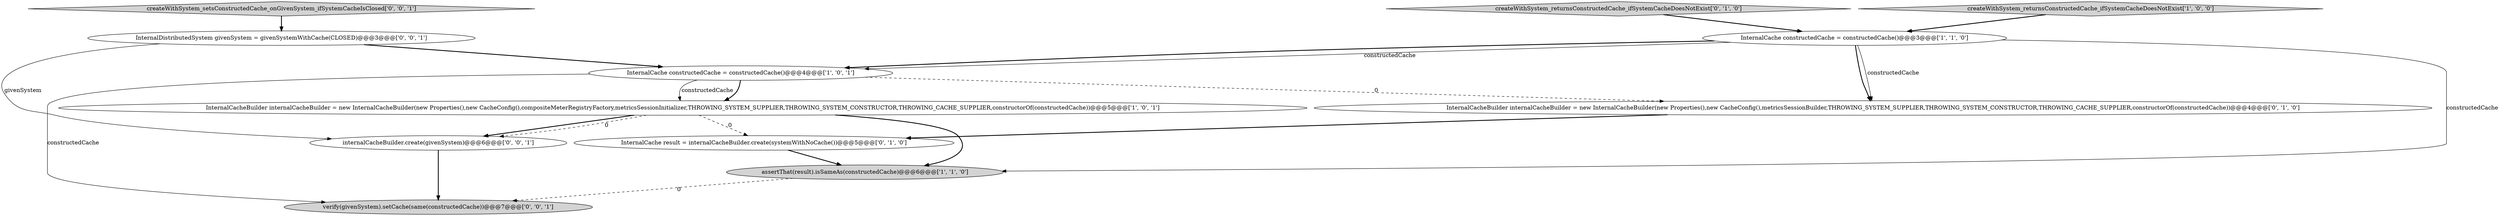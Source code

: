 digraph {
3 [style = filled, label = "InternalCache constructedCache = constructedCache()@@@4@@@['1', '0', '1']", fillcolor = white, shape = ellipse image = "AAA0AAABBB1BBB"];
6 [style = filled, label = "createWithSystem_returnsConstructedCache_ifSystemCacheDoesNotExist['0', '1', '0']", fillcolor = lightgray, shape = diamond image = "AAA0AAABBB2BBB"];
9 [style = filled, label = "createWithSystem_setsConstructedCache_onGivenSystem_ifSystemCacheIsClosed['0', '0', '1']", fillcolor = lightgray, shape = diamond image = "AAA0AAABBB3BBB"];
0 [style = filled, label = "assertThat(result).isSameAs(constructedCache)@@@6@@@['1', '1', '0']", fillcolor = lightgray, shape = ellipse image = "AAA0AAABBB1BBB"];
4 [style = filled, label = "createWithSystem_returnsConstructedCache_ifSystemCacheDoesNotExist['1', '0', '0']", fillcolor = lightgray, shape = diamond image = "AAA0AAABBB1BBB"];
1 [style = filled, label = "InternalCacheBuilder internalCacheBuilder = new InternalCacheBuilder(new Properties(),new CacheConfig(),compositeMeterRegistryFactory,metricsSessionInitializer,THROWING_SYSTEM_SUPPLIER,THROWING_SYSTEM_CONSTRUCTOR,THROWING_CACHE_SUPPLIER,constructorOf(constructedCache))@@@5@@@['1', '0', '1']", fillcolor = white, shape = ellipse image = "AAA0AAABBB1BBB"];
2 [style = filled, label = "InternalCache constructedCache = constructedCache()@@@3@@@['1', '1', '0']", fillcolor = white, shape = ellipse image = "AAA0AAABBB1BBB"];
11 [style = filled, label = "InternalDistributedSystem givenSystem = givenSystemWithCache(CLOSED)@@@3@@@['0', '0', '1']", fillcolor = white, shape = ellipse image = "AAA0AAABBB3BBB"];
7 [style = filled, label = "InternalCache result = internalCacheBuilder.create(systemWithNoCache())@@@5@@@['0', '1', '0']", fillcolor = white, shape = ellipse image = "AAA1AAABBB2BBB"];
10 [style = filled, label = "internalCacheBuilder.create(givenSystem)@@@6@@@['0', '0', '1']", fillcolor = white, shape = ellipse image = "AAA0AAABBB3BBB"];
5 [style = filled, label = "InternalCacheBuilder internalCacheBuilder = new InternalCacheBuilder(new Properties(),new CacheConfig(),metricsSessionBuilder,THROWING_SYSTEM_SUPPLIER,THROWING_SYSTEM_CONSTRUCTOR,THROWING_CACHE_SUPPLIER,constructorOf(constructedCache))@@@4@@@['0', '1', '0']", fillcolor = white, shape = ellipse image = "AAA1AAABBB2BBB"];
8 [style = filled, label = "verify(givenSystem).setCache(same(constructedCache))@@@7@@@['0', '0', '1']", fillcolor = lightgray, shape = ellipse image = "AAA0AAABBB3BBB"];
11->3 [style = bold, label=""];
2->5 [style = solid, label="constructedCache"];
9->11 [style = bold, label=""];
1->10 [style = bold, label=""];
2->5 [style = bold, label=""];
2->3 [style = solid, label="constructedCache"];
10->8 [style = bold, label=""];
3->8 [style = solid, label="constructedCache"];
3->1 [style = bold, label=""];
6->2 [style = bold, label=""];
4->2 [style = bold, label=""];
2->3 [style = bold, label=""];
1->7 [style = dashed, label="0"];
7->0 [style = bold, label=""];
1->10 [style = dashed, label="0"];
11->10 [style = solid, label="givenSystem"];
3->5 [style = dashed, label="0"];
0->8 [style = dashed, label="0"];
3->1 [style = solid, label="constructedCache"];
5->7 [style = bold, label=""];
2->0 [style = solid, label="constructedCache"];
1->0 [style = bold, label=""];
}
